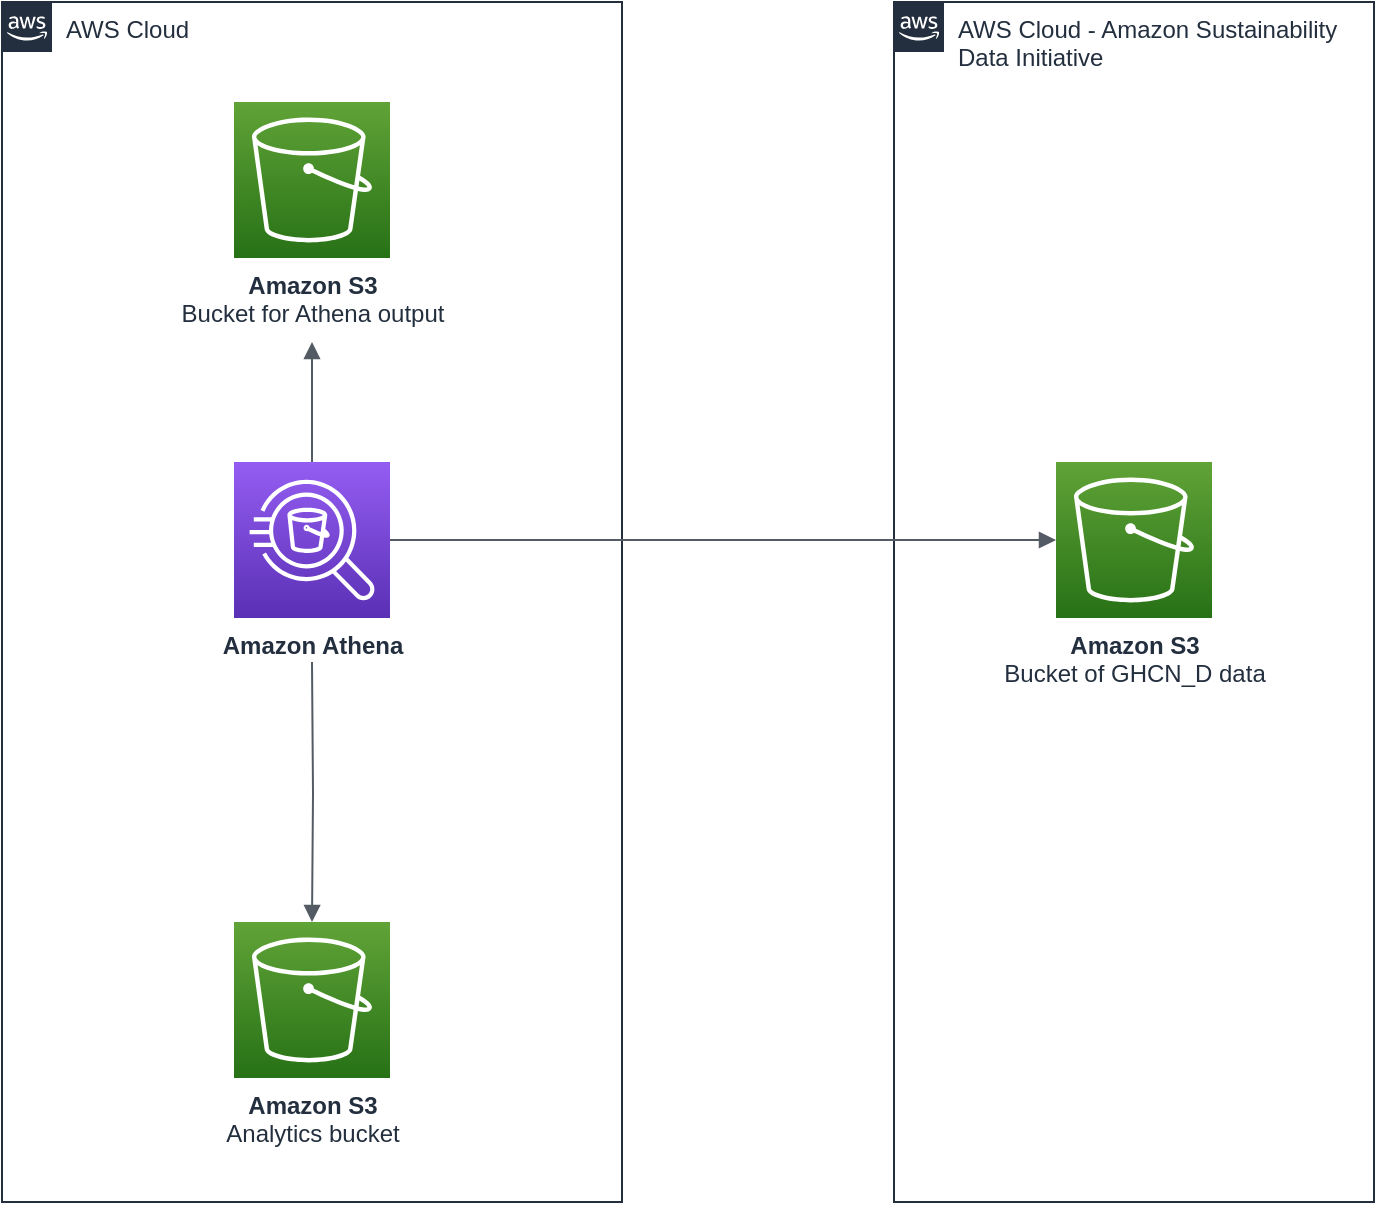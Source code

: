 <mxfile version="21.3.7" type="device">
  <diagram id="j4_P3U9Hu0IRBjLtDSuc" name="Page-1">
    <mxGraphModel dx="794" dy="797" grid="1" gridSize="10" guides="1" tooltips="1" connect="1" arrows="1" fold="1" page="1" pageScale="1" pageWidth="1169" pageHeight="827" math="0" shadow="0">
      <root>
        <mxCell id="0" />
        <mxCell id="1" parent="0" />
        <mxCell id="iUf6fKpNd22vug79i8aj-4" value="&lt;div&gt;&lt;b&gt;Amazon S3&lt;br&gt;&lt;/b&gt;&lt;/div&gt;&lt;div&gt;Bucket of GHCN_D data&lt;br&gt;&lt;/div&gt;" style="sketch=0;points=[[0,0,0],[0.25,0,0],[0.5,0,0],[0.75,0,0],[1,0,0],[0,1,0],[0.25,1,0],[0.5,1,0],[0.75,1,0],[1,1,0],[0,0.25,0],[0,0.5,0],[0,0.75,0],[1,0.25,0],[1,0.5,0],[1,0.75,0]];outlineConnect=0;fontColor=#232F3E;gradientColor=#60A337;gradientDirection=north;fillColor=#277116;strokeColor=#ffffff;dashed=0;verticalLabelPosition=bottom;verticalAlign=top;align=center;html=1;fontSize=12;fontStyle=0;aspect=fixed;shape=mxgraph.aws4.resourceIcon;resIcon=mxgraph.aws4.s3;" parent="1" vertex="1">
          <mxGeometry x="841" y="230" width="78" height="78" as="geometry" />
        </mxCell>
        <mxCell id="iUf6fKpNd22vug79i8aj-8" value="AWS Cloud - Amazon Sustainability Data Initiative" style="points=[[0,0],[0.25,0],[0.5,0],[0.75,0],[1,0],[1,0.25],[1,0.5],[1,0.75],[1,1],[0.75,1],[0.5,1],[0.25,1],[0,1],[0,0.75],[0,0.5],[0,0.25]];outlineConnect=0;gradientColor=none;html=1;whiteSpace=wrap;fontSize=12;fontStyle=0;container=1;pointerEvents=0;collapsible=0;recursiveResize=0;shape=mxgraph.aws4.group;grIcon=mxgraph.aws4.group_aws_cloud_alt;strokeColor=#232F3E;fillColor=none;verticalAlign=top;align=left;spacingLeft=30;fontColor=#232F3E;dashed=0;" parent="1" vertex="1">
          <mxGeometry x="760" width="240" height="600" as="geometry" />
        </mxCell>
        <mxCell id="iUf6fKpNd22vug79i8aj-9" value="AWS Cloud" style="points=[[0,0],[0.25,0],[0.5,0],[0.75,0],[1,0],[1,0.25],[1,0.5],[1,0.75],[1,1],[0.75,1],[0.5,1],[0.25,1],[0,1],[0,0.75],[0,0.5],[0,0.25]];outlineConnect=0;gradientColor=none;html=1;whiteSpace=wrap;fontSize=12;fontStyle=0;container=0;pointerEvents=0;collapsible=0;recursiveResize=0;shape=mxgraph.aws4.group;grIcon=mxgraph.aws4.group_aws_cloud_alt;strokeColor=#232F3E;fillColor=none;verticalAlign=top;align=left;spacingLeft=30;fontColor=#232F3E;dashed=0;" parent="1" vertex="1">
          <mxGeometry x="314" width="310" height="600" as="geometry" />
        </mxCell>
        <mxCell id="iUf6fKpNd22vug79i8aj-12" value="" style="edgeStyle=orthogonalEdgeStyle;html=1;endArrow=block;elbow=vertical;startArrow=none;endFill=1;strokeColor=#545B64;rounded=0;" parent="1" source="iUf6fKpNd22vug79i8aj-2" target="iUf6fKpNd22vug79i8aj-4" edge="1">
          <mxGeometry width="100" relative="1" as="geometry">
            <mxPoint x="220" y="250" as="sourcePoint" />
            <mxPoint x="330.545" y="269" as="targetPoint" />
          </mxGeometry>
        </mxCell>
        <mxCell id="iUf6fKpNd22vug79i8aj-5" value="&lt;div&gt;&lt;b&gt;Amazon S3&lt;br&gt;&lt;/b&gt;&lt;/div&gt;Analytics bucket" style="sketch=0;points=[[0,0,0],[0.25,0,0],[0.5,0,0],[0.75,0,0],[1,0,0],[0,1,0],[0.25,1,0],[0.5,1,0],[0.75,1,0],[1,1,0],[0,0.25,0],[0,0.5,0],[0,0.75,0],[1,0.25,0],[1,0.5,0],[1,0.75,0]];outlineConnect=0;fontColor=#232F3E;gradientColor=#60A337;gradientDirection=north;fillColor=#277116;strokeColor=#ffffff;dashed=0;verticalLabelPosition=bottom;verticalAlign=top;align=center;html=1;fontSize=12;fontStyle=0;aspect=fixed;shape=mxgraph.aws4.resourceIcon;resIcon=mxgraph.aws4.s3;" parent="1" vertex="1">
          <mxGeometry x="430" y="460" width="78" height="78" as="geometry" />
        </mxCell>
        <mxCell id="iUf6fKpNd22vug79i8aj-13" value="" style="edgeStyle=orthogonalEdgeStyle;html=1;endArrow=block;elbow=vertical;startArrow=none;endFill=1;strokeColor=#545B64;rounded=0;" parent="1" target="iUf6fKpNd22vug79i8aj-5" edge="1">
          <mxGeometry width="100" relative="1" as="geometry">
            <mxPoint x="469" y="330" as="sourcePoint" />
            <mxPoint x="469" y="480" as="targetPoint" />
            <Array as="points" />
          </mxGeometry>
        </mxCell>
        <mxCell id="iUf6fKpNd22vug79i8aj-2" value="&lt;b&gt;Amazon Athena&lt;br&gt;&lt;/b&gt;" style="sketch=0;points=[[0,0,0],[0.25,0,0],[0.5,0,0],[0.75,0,0],[1,0,0],[0,1,0],[0.25,1,0],[0.5,1,0],[0.75,1,0],[1,1,0],[0,0.25,0],[0,0.5,0],[0,0.75,0],[1,0.25,0],[1,0.5,0],[1,0.75,0]];outlineConnect=0;fontColor=#232F3E;gradientColor=#945DF2;gradientDirection=north;fillColor=#5A30B5;strokeColor=#ffffff;dashed=0;verticalLabelPosition=bottom;verticalAlign=top;align=center;html=1;fontSize=12;fontStyle=0;aspect=fixed;shape=mxgraph.aws4.resourceIcon;resIcon=mxgraph.aws4.athena;" parent="1" vertex="1">
          <mxGeometry x="430" y="230" width="78" height="78" as="geometry" />
        </mxCell>
        <mxCell id="iUf6fKpNd22vug79i8aj-14" value="" style="edgeStyle=orthogonalEdgeStyle;html=1;endArrow=block;elbow=vertical;startArrow=none;endFill=1;strokeColor=#545B64;rounded=0;" parent="1" source="iUf6fKpNd22vug79i8aj-2" edge="1">
          <mxGeometry width="100" relative="1" as="geometry">
            <mxPoint x="440" y="200" as="sourcePoint" />
            <mxPoint x="469" y="170" as="targetPoint" />
          </mxGeometry>
        </mxCell>
        <mxCell id="iUf6fKpNd22vug79i8aj-6" value="&lt;div&gt;&lt;b&gt;Amazon S3&lt;br&gt;&lt;/b&gt;&lt;/div&gt;&lt;div&gt;Bucket for Athena output&lt;br&gt;&lt;/div&gt;" style="sketch=0;points=[[0,0,0],[0.25,0,0],[0.5,0,0],[0.75,0,0],[1,0,0],[0,1,0],[0.25,1,0],[0.5,1,0],[0.75,1,0],[1,1,0],[0,0.25,0],[0,0.5,0],[0,0.75,0],[1,0.25,0],[1,0.5,0],[1,0.75,0]];outlineConnect=0;fontColor=#232F3E;gradientColor=#60A337;gradientDirection=north;fillColor=#277116;strokeColor=#ffffff;dashed=0;verticalLabelPosition=bottom;verticalAlign=top;align=center;html=1;fontSize=12;fontStyle=0;aspect=fixed;shape=mxgraph.aws4.resourceIcon;resIcon=mxgraph.aws4.s3;" parent="1" vertex="1">
          <mxGeometry x="430" y="50" width="78" height="78" as="geometry" />
        </mxCell>
      </root>
    </mxGraphModel>
  </diagram>
</mxfile>
